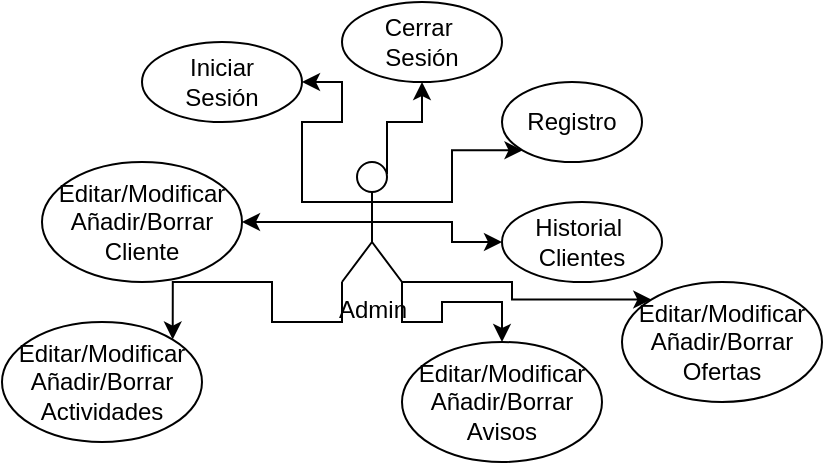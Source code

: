 <mxfile version="24.7.17">
  <diagram name="Página-1" id="vEhE8U1N5Un5zpK2gY6V">
    <mxGraphModel dx="848" dy="426" grid="1" gridSize="10" guides="1" tooltips="1" connect="1" arrows="1" fold="1" page="1" pageScale="1" pageWidth="827" pageHeight="1169" math="0" shadow="0">
      <root>
        <mxCell id="0" />
        <mxCell id="1" parent="0" />
        <mxCell id="oKlm7Pt7_icv1jp-fchB-7" style="edgeStyle=orthogonalEdgeStyle;rounded=0;orthogonalLoop=1;jettySize=auto;html=1;exitX=0;exitY=0.333;exitDx=0;exitDy=0;exitPerimeter=0;entryX=1;entryY=0.5;entryDx=0;entryDy=0;" parent="1" source="oKlm7Pt7_icv1jp-fchB-1" target="oKlm7Pt7_icv1jp-fchB-2" edge="1">
          <mxGeometry relative="1" as="geometry" />
        </mxCell>
        <mxCell id="oKlm7Pt7_icv1jp-fchB-9" style="edgeStyle=orthogonalEdgeStyle;rounded=0;orthogonalLoop=1;jettySize=auto;html=1;exitX=0.5;exitY=0.5;exitDx=0;exitDy=0;exitPerimeter=0;entryX=0;entryY=0.5;entryDx=0;entryDy=0;" parent="1" source="oKlm7Pt7_icv1jp-fchB-1" target="oKlm7Pt7_icv1jp-fchB-5" edge="1">
          <mxGeometry relative="1" as="geometry" />
        </mxCell>
        <mxCell id="oKlm7Pt7_icv1jp-fchB-10" style="edgeStyle=orthogonalEdgeStyle;rounded=0;orthogonalLoop=1;jettySize=auto;html=1;exitX=1;exitY=0.333;exitDx=0;exitDy=0;exitPerimeter=0;entryX=0;entryY=1;entryDx=0;entryDy=0;" parent="1" source="oKlm7Pt7_icv1jp-fchB-1" target="oKlm7Pt7_icv1jp-fchB-4" edge="1">
          <mxGeometry relative="1" as="geometry" />
        </mxCell>
        <mxCell id="oKlm7Pt7_icv1jp-fchB-11" style="edgeStyle=orthogonalEdgeStyle;rounded=0;orthogonalLoop=1;jettySize=auto;html=1;exitX=0.75;exitY=0.1;exitDx=0;exitDy=0;exitPerimeter=0;entryX=0.5;entryY=1;entryDx=0;entryDy=0;" parent="1" source="oKlm7Pt7_icv1jp-fchB-1" target="oKlm7Pt7_icv1jp-fchB-3" edge="1">
          <mxGeometry relative="1" as="geometry" />
        </mxCell>
        <mxCell id="oKlm7Pt7_icv1jp-fchB-12" style="edgeStyle=orthogonalEdgeStyle;rounded=0;orthogonalLoop=1;jettySize=auto;html=1;exitX=0.5;exitY=0.5;exitDx=0;exitDy=0;exitPerimeter=0;entryX=1;entryY=0.5;entryDx=0;entryDy=0;" parent="1" source="oKlm7Pt7_icv1jp-fchB-1" target="oKlm7Pt7_icv1jp-fchB-6" edge="1">
          <mxGeometry relative="1" as="geometry" />
        </mxCell>
        <mxCell id="3GpxRXUEhsXPitP5lo47-4" style="edgeStyle=orthogonalEdgeStyle;rounded=0;orthogonalLoop=1;jettySize=auto;html=1;entryX=1;entryY=0;entryDx=0;entryDy=0;exitX=0;exitY=1;exitDx=0;exitDy=0;exitPerimeter=0;" edge="1" parent="1" source="oKlm7Pt7_icv1jp-fchB-1" target="3GpxRXUEhsXPitP5lo47-1">
          <mxGeometry relative="1" as="geometry">
            <mxPoint x="380" y="280" as="sourcePoint" />
          </mxGeometry>
        </mxCell>
        <mxCell id="3GpxRXUEhsXPitP5lo47-5" style="edgeStyle=orthogonalEdgeStyle;rounded=0;orthogonalLoop=1;jettySize=auto;html=1;exitX=1;exitY=1;exitDx=0;exitDy=0;exitPerimeter=0;entryX=0.5;entryY=0;entryDx=0;entryDy=0;" edge="1" parent="1" source="oKlm7Pt7_icv1jp-fchB-1" target="3GpxRXUEhsXPitP5lo47-2">
          <mxGeometry relative="1" as="geometry" />
        </mxCell>
        <mxCell id="3GpxRXUEhsXPitP5lo47-6" style="edgeStyle=orthogonalEdgeStyle;rounded=0;orthogonalLoop=1;jettySize=auto;html=1;exitX=1;exitY=1;exitDx=0;exitDy=0;exitPerimeter=0;entryX=0;entryY=0;entryDx=0;entryDy=0;" edge="1" parent="1" source="oKlm7Pt7_icv1jp-fchB-1" target="3GpxRXUEhsXPitP5lo47-3">
          <mxGeometry relative="1" as="geometry">
            <Array as="points">
              <mxPoint x="485" y="280" />
              <mxPoint x="485" y="289" />
            </Array>
          </mxGeometry>
        </mxCell>
        <mxCell id="oKlm7Pt7_icv1jp-fchB-1" value="Admin" style="shape=umlActor;verticalLabelPosition=bottom;verticalAlign=top;html=1;outlineConnect=0;" parent="1" vertex="1">
          <mxGeometry x="400" y="220" width="30" height="60" as="geometry" />
        </mxCell>
        <mxCell id="oKlm7Pt7_icv1jp-fchB-2" value="Iniciar&lt;div&gt;Sesión&lt;/div&gt;" style="ellipse;whiteSpace=wrap;html=1;" parent="1" vertex="1">
          <mxGeometry x="300" y="160" width="80" height="40" as="geometry" />
        </mxCell>
        <mxCell id="oKlm7Pt7_icv1jp-fchB-3" value="Cerrar&amp;nbsp;&lt;div&gt;Sesión&lt;span style=&quot;color: rgba(0, 0, 0, 0); font-family: monospace; font-size: 0px; text-align: start; text-wrap: nowrap; background-color: initial;&quot;&gt;%3CmxGraphModel%3E%3Croot%3E%3CmxCell%20id%3D%220%22%2F%3E%3CmxCell%20id%3D%221%22%20parent%3D%220%22%2F%3E%3CmxCell%20id%3D%222%22%20value%3D%22Iniciar%26lt%3Bdiv%26gt%3BSesi%C3%B3n%26lt%3B%2Fdiv%26gt%3B%22%20style%3D%22ellipse%3BwhiteSpace%3Dwrap%3Bhtml%3D1%3B%22%20vertex%3D%221%22%20parent%3D%221%22%3E%3CmxGeometry%20x%3D%22270%22%20y%3D%22120%22%20width%3D%22120%22%20height%3D%2280%22%20as%3D%22geometry%22%2F%3E%3C%2FmxCell%3E%3C%2Froot%3E%3C%2FmxGraphModel%3E&lt;/span&gt;&lt;/div&gt;" style="ellipse;whiteSpace=wrap;html=1;" parent="1" vertex="1">
          <mxGeometry x="400" y="140" width="80" height="40" as="geometry" />
        </mxCell>
        <mxCell id="oKlm7Pt7_icv1jp-fchB-4" value="Registro&lt;span style=&quot;color: rgba(0, 0, 0, 0); font-family: monospace; font-size: 0px; text-align: start; text-wrap: nowrap;&quot;&gt;%3CmxGraphModel%3E%3Croot%3E%3CmxCell%20id%3D%220%22%2F%3E%3CmxCell%20id%3D%221%22%20parent%3D%220%22%2F%3E%3CmxCell%20id%3D%222%22%20value%3D%22Cerrar%26amp%3Bnbsp%3B%26lt%3Bdiv%26gt%3BSesi%C3%B3n%26lt%3Bspan%20style%3D%26quot%3Bcolor%3A%20rgba(0%2C%200%2C%200%2C%200)%3B%20font-family%3A%20monospace%3B%20font-size%3A%200px%3B%20text-align%3A%20start%3B%20text-wrap%3A%20nowrap%3B%20background-color%3A%20initial%3B%26quot%3B%26gt%3B%253CmxGraphModel%253E%253Croot%253E%253CmxCell%2520id%253D%25220%2522%252F%253E%253CmxCell%2520id%253D%25221%2522%2520parent%253D%25220%2522%252F%253E%253CmxCell%2520id%253D%25222%2522%2520value%253D%2522Iniciar%2526lt%253Bdiv%2526gt%253BSesi%25C3%25B3n%2526lt%253B%252Fdiv%2526gt%253B%2522%2520style%253D%2522ellipse%253BwhiteSpace%253Dwrap%253Bhtml%253D1%253B%2522%2520vertex%253D%25221%2522%2520parent%253D%25221%2522%253E%253CmxGeometry%2520x%253D%2522270%2522%2520y%253D%2522120%2522%2520width%253D%2522120%2522%2520height%253D%252280%2522%2520as%253D%2522geometry%2522%252F%253E%253C%252FmxCell%253E%253C%252Froot%253E%253C%252FmxGraphModel%253E%26lt%3B%2Fspan%26gt%3B%26lt%3B%2Fdiv%26gt%3B%22%20style%3D%22ellipse%3BwhiteSpace%3Dwrap%3Bhtml%3D1%3B%22%20vertex%3D%221%22%20parent%3D%221%22%3E%3CmxGeometry%20x%3D%22410%22%20y%3D%22100%22%20width%3D%22120%22%20height%3D%2280%22%20as%3D%22geometry%22%2F%3E%3C%2FmxCell%3E%3C%2Froot%3E%3C%2FmxGraphModel%3E&lt;/span&gt;" style="ellipse;whiteSpace=wrap;html=1;" parent="1" vertex="1">
          <mxGeometry x="480" y="180" width="70" height="40" as="geometry" />
        </mxCell>
        <mxCell id="oKlm7Pt7_icv1jp-fchB-5" value="Historial&amp;nbsp;&lt;div&gt;Clientes&lt;/div&gt;" style="ellipse;whiteSpace=wrap;html=1;" parent="1" vertex="1">
          <mxGeometry x="480" y="240" width="80" height="40" as="geometry" />
        </mxCell>
        <mxCell id="oKlm7Pt7_icv1jp-fchB-6" value="Editar/Modificar&lt;div&gt;Añadir/Borrar&lt;/div&gt;&lt;div&gt;Cliente&lt;/div&gt;" style="ellipse;whiteSpace=wrap;html=1;" parent="1" vertex="1">
          <mxGeometry x="250" y="220" width="100" height="60" as="geometry" />
        </mxCell>
        <mxCell id="3GpxRXUEhsXPitP5lo47-1" value="Editar/Modificar&lt;div&gt;Añadir/Borrar&lt;/div&gt;&lt;div&gt;Actividades&lt;/div&gt;" style="ellipse;whiteSpace=wrap;html=1;" vertex="1" parent="1">
          <mxGeometry x="230" y="300" width="100" height="60" as="geometry" />
        </mxCell>
        <mxCell id="3GpxRXUEhsXPitP5lo47-2" value="Editar/Modificar&lt;div&gt;Añadir/Borrar&lt;/div&gt;&lt;div&gt;Avisos&lt;/div&gt;" style="ellipse;whiteSpace=wrap;html=1;" vertex="1" parent="1">
          <mxGeometry x="430" y="310" width="100" height="60" as="geometry" />
        </mxCell>
        <mxCell id="3GpxRXUEhsXPitP5lo47-3" value="Editar/Modificar&lt;div&gt;Añadir/Borrar&lt;/div&gt;&lt;div&gt;Ofertas&lt;/div&gt;" style="ellipse;whiteSpace=wrap;html=1;" vertex="1" parent="1">
          <mxGeometry x="540" y="280" width="100" height="60" as="geometry" />
        </mxCell>
      </root>
    </mxGraphModel>
  </diagram>
</mxfile>
